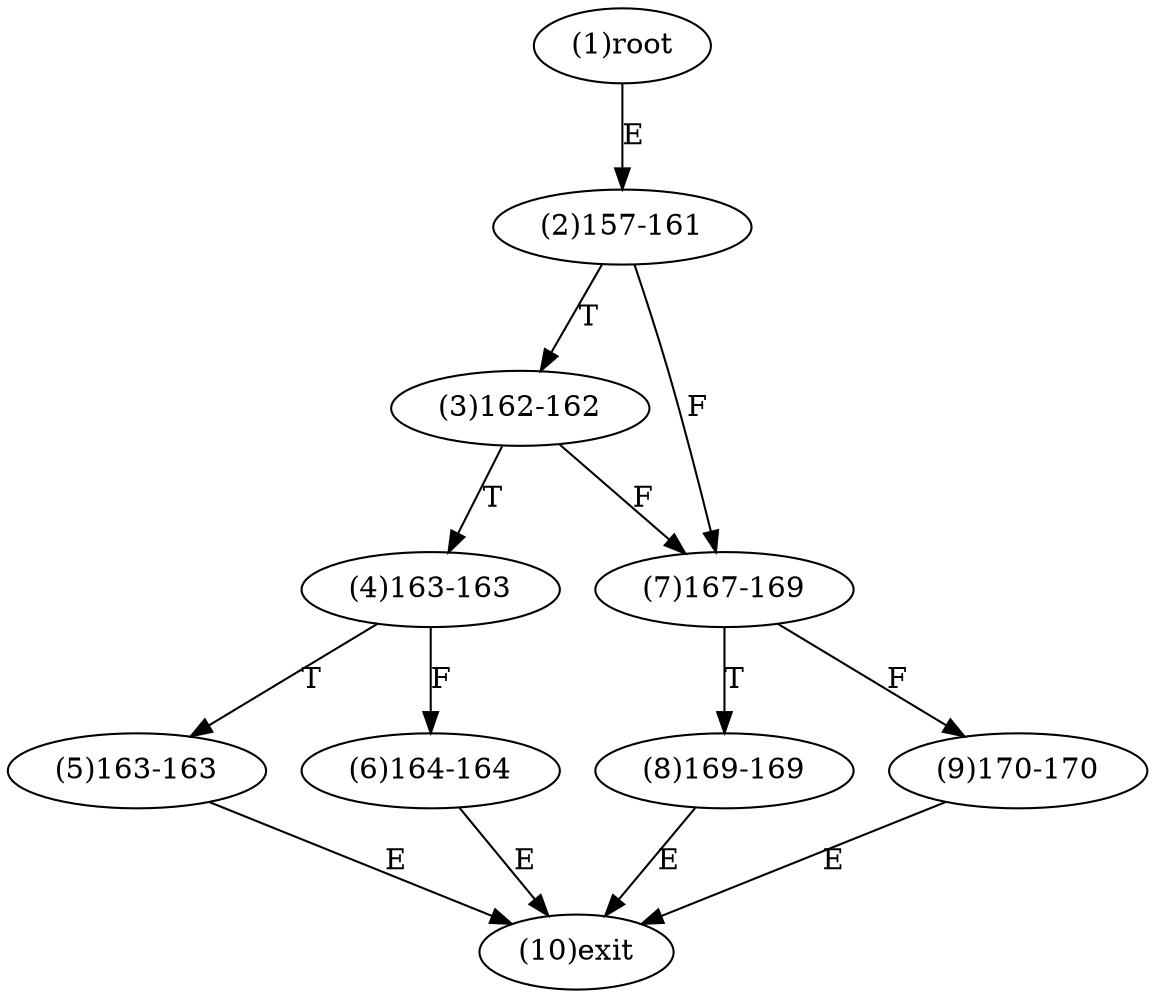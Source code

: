 digraph "" { 
1[ label="(1)root"];
2[ label="(2)157-161"];
3[ label="(3)162-162"];
4[ label="(4)163-163"];
5[ label="(5)163-163"];
6[ label="(6)164-164"];
7[ label="(7)167-169"];
8[ label="(8)169-169"];
9[ label="(9)170-170"];
10[ label="(10)exit"];
1->2[ label="E"];
2->7[ label="F"];
2->3[ label="T"];
3->7[ label="F"];
3->4[ label="T"];
4->6[ label="F"];
4->5[ label="T"];
5->10[ label="E"];
6->10[ label="E"];
7->9[ label="F"];
7->8[ label="T"];
8->10[ label="E"];
9->10[ label="E"];
}
